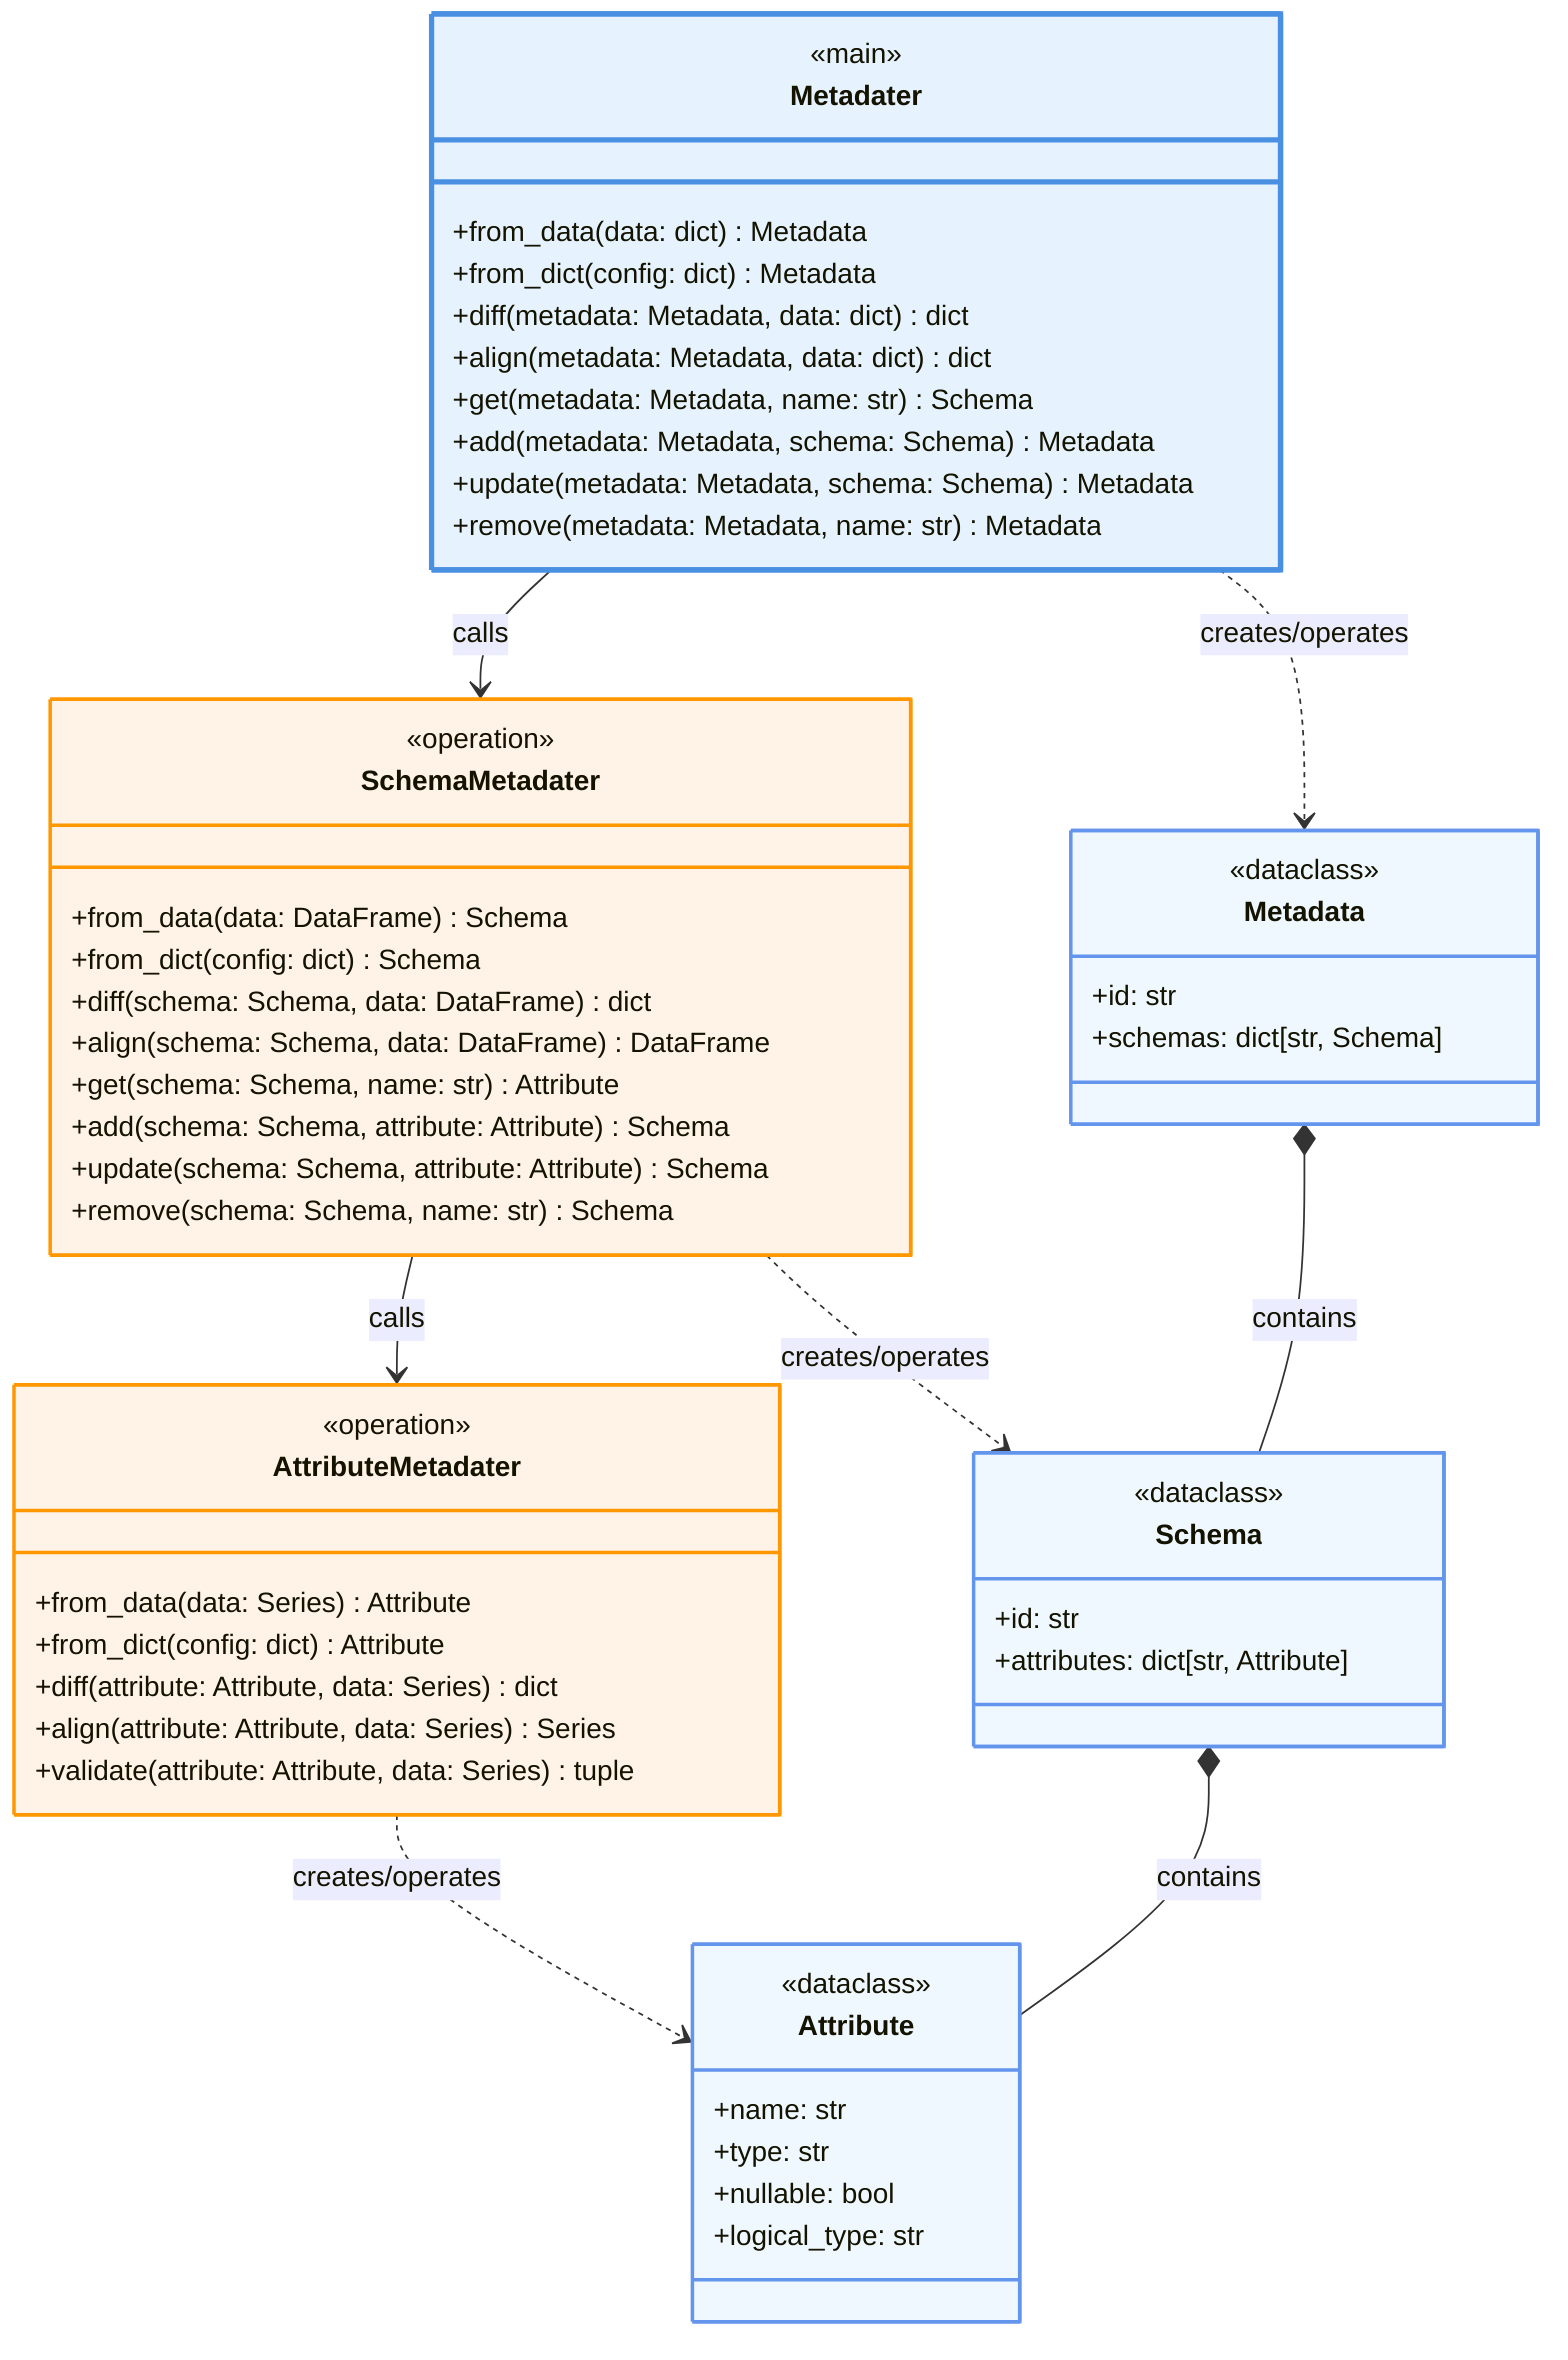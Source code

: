 classDiagram
    class Metadater {
        <<main>>
        +from_data(data: dict) Metadata
        +from_dict(config: dict) Metadata
        +diff(metadata: Metadata, data: dict) dict
        +align(metadata: Metadata, data: dict) dict
        +get(metadata: Metadata, name: str) Schema
        +add(metadata: Metadata, schema: Schema) Metadata
        +update(metadata: Metadata, schema: Schema) Metadata
        +remove(metadata: Metadata, name: str) Metadata
    }

    class SchemaMetadater {
        <<operation>>
        +from_data(data: DataFrame) Schema
        +from_dict(config: dict) Schema
        +diff(schema: Schema, data: DataFrame) dict
        +align(schema: Schema, data: DataFrame) DataFrame
        +get(schema: Schema, name: str) Attribute
        +add(schema: Schema, attribute: Attribute) Schema
        +update(schema: Schema, attribute: Attribute) Schema
        +remove(schema: Schema, name: str) Schema
    }

    class AttributeMetadater {
        <<operation>>
        +from_data(data: Series) Attribute
        +from_dict(config: dict) Attribute
        +diff(attribute: Attribute, data: Series) dict
        +align(attribute: Attribute, data: Series) Series
        +validate(attribute: Attribute, data: Series) tuple
    }

    class Metadata {
        <<dataclass>>
        +id: str
        +schemas: dict[str, Schema]
    }

    class Schema {
        <<dataclass>>
        +id: str
        +attributes: dict[str, Attribute]
    }

    class Attribute {
        <<dataclass>>
        +name: str
        +type: str
        +nullable: bool
        +logical_type: str
    }

    %% 操作關係
    Metadater ..> Metadata : creates/operates
    SchemaMetadater ..> Schema : creates/operates
    AttributeMetadater ..> Attribute : creates/operates
    
    %% 組合關係
    Metadata *-- Schema : contains
    Schema *-- Attribute : contains
    
    %% 階層呼叫
    Metadater --> SchemaMetadater : calls
    SchemaMetadater --> AttributeMetadater : calls

    %% 樣式標示
    style Metadater fill:#e6f3ff,stroke:#4a90e2,stroke-width:3px
    style SchemaMetadater fill:#fff2e6,stroke:#ff9800,stroke-width:2px
    style AttributeMetadater fill:#fff2e6,stroke:#ff9800,stroke-width:2px
    style Metadata fill:#f0f8ff,stroke:#6495ed,stroke-width:2px
    style Schema fill:#f0f8ff,stroke:#6495ed,stroke-width:2px
    style Attribute fill:#f0f8ff,stroke:#6495ed,stroke-width:2px